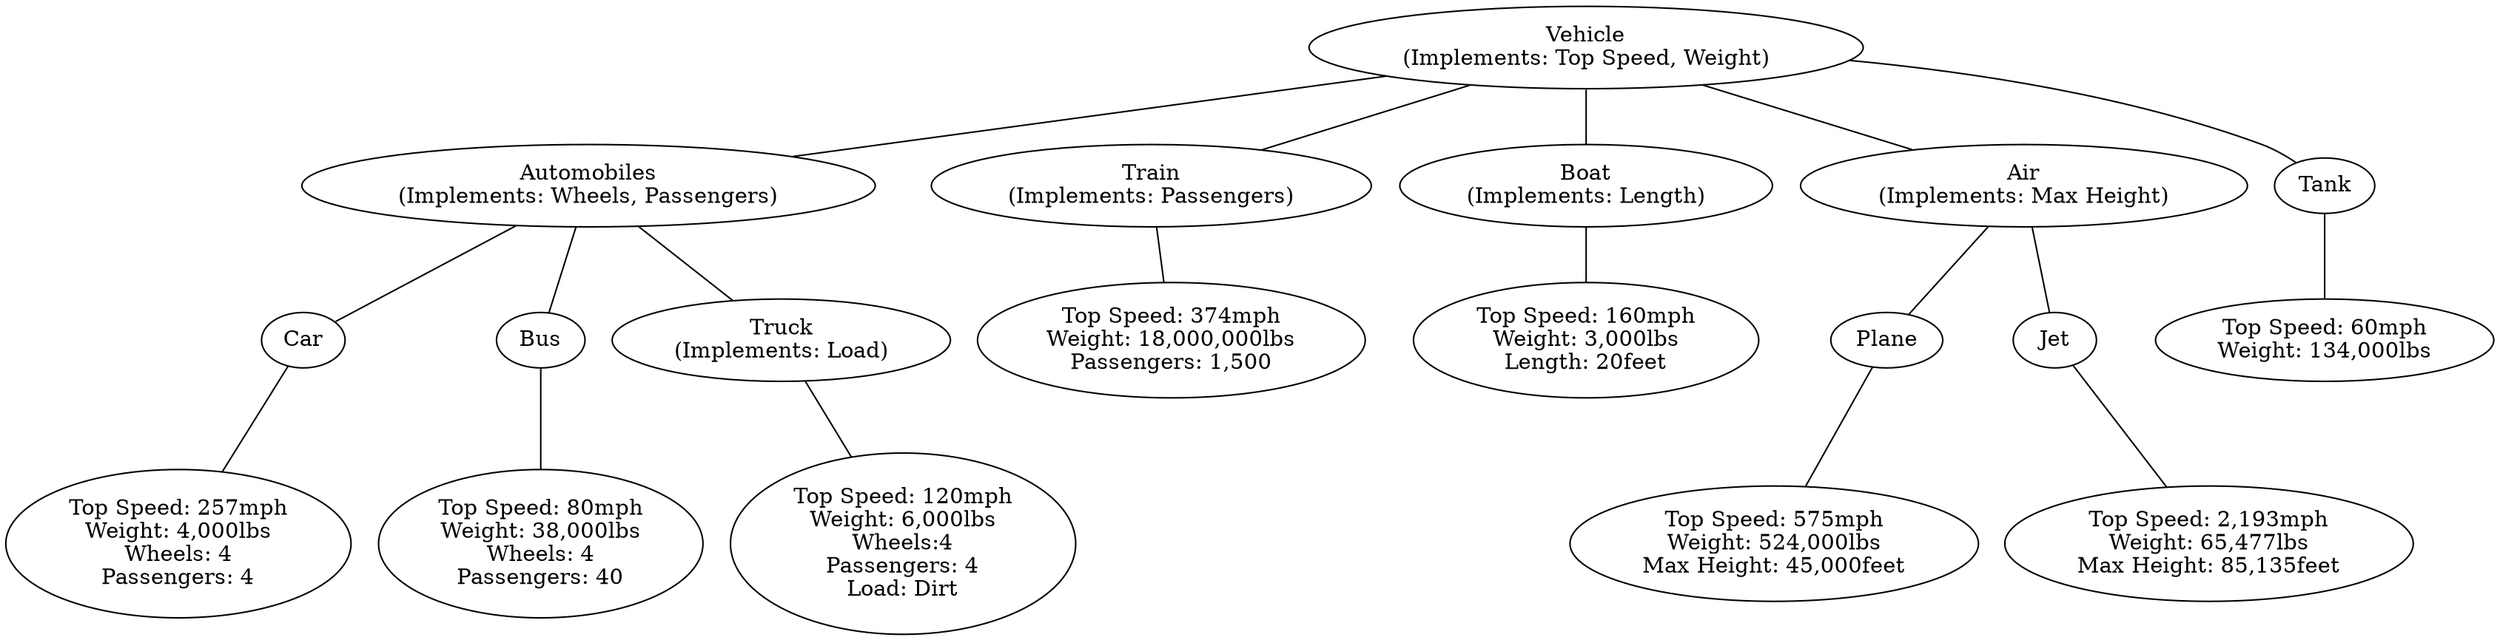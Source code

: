 graph project {
	V [label="Vehicle\n(Implements: Top Speed, Weight)"];

	Automobiles [label="Automobiles\n(Implements: Wheels, Passengers)"];

	Car [label="Car"];
	CarSpecs [label="Top Speed: 257mph\nWeight: 4,000lbs\nWheels: 4\nPassengers: 4"];

	Bus [label="Bus"];
	BusSpecs [label="Top Speed: 80mph\nWeight: 38,000lbs\nWheels: 4\nPassengers: 40"];

	Truck [label="Truck\n(Implements: Load)"];
	TruckSpecs [label="Top Speed: 120mph\nWeight: 6,000lbs\nWheels:4\nPassengers: 4\nLoad: Dirt"];

	Train [label="Train\n(Implements: Passengers)"];
	TrainSpecs [label="Top Speed: 374mph\nWeight: 18,000,000lbs\nPassengers: 1,500"];

	Boat [label="Boat\n(Implements: Length)"];
	BoatSpecs [label="Top Speed: 160mph\nWeight: 3,000lbs\nLength: 20feet"];

	Air [label="Air\n(Implements: Max Height)"];

	Plane [label="Plane"];
	PlaneSpecs [label="Top Speed: 575mph\nWeight: 524,000lbs\nMax Height: 45,000feet"];

	Jet [label="Jet"];
	JetSpecs [label="Top Speed: 2,193mph\nWeight: 65,477lbs\nMax Height: 85,135feet"];

	Tank [label="Tank"];
	TankSpecs [label="Top Speed: 60mph\nWeight: 134,000lbs"];

	V -- Automobiles;
	V -- Train;
	V -- Boat;
	V -- Air;
	V -- Tank;

	Automobiles -- Car;
	Automobiles -- Bus;
	Automobiles -- Truck;

	Air -- Plane;
	Air -- Jet;

	Car -- CarSpecs;
	Bus -- BusSpecs;
	Truck -- TruckSpecs;
	Train -- TrainSpecs;
	Boat -- BoatSpecs;
	Plane -- PlaneSpecs;
	Jet -- JetSpecs;
	Tank -- TankSpecs;
}
